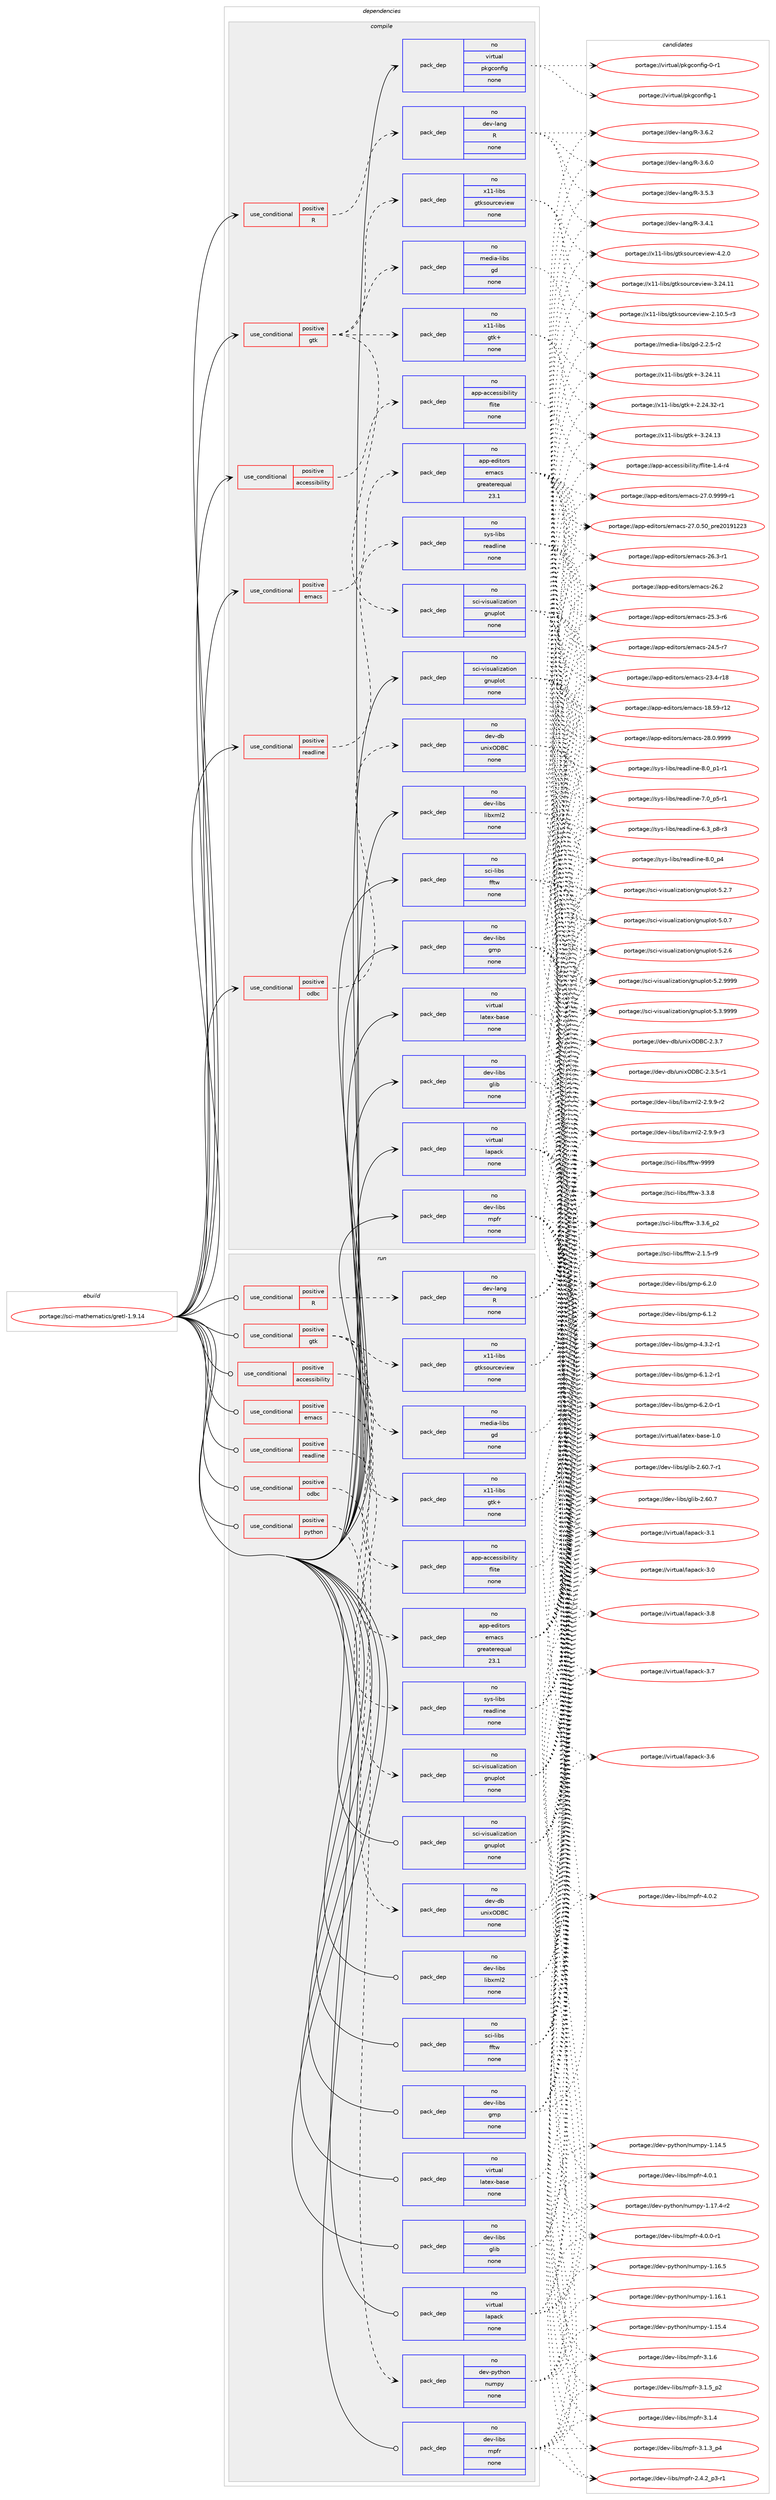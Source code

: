 digraph prolog {

# *************
# Graph options
# *************

newrank=true;
concentrate=true;
compound=true;
graph [rankdir=LR,fontname=Helvetica,fontsize=10,ranksep=1.5];#, ranksep=2.5, nodesep=0.2];
edge  [arrowhead=vee];
node  [fontname=Helvetica,fontsize=10];

# **********
# The ebuild
# **********

subgraph cluster_leftcol {
color=gray;
rank=same;
label=<<i>ebuild</i>>;
id [label="portage://sci-mathematics/gretl-1.9.14", color=red, width=4, href="../sci-mathematics/gretl-1.9.14.svg"];
}

# ****************
# The dependencies
# ****************

subgraph cluster_midcol {
color=gray;
label=<<i>dependencies</i>>;
subgraph cluster_compile {
fillcolor="#eeeeee";
style=filled;
label=<<i>compile</i>>;
subgraph cond17025 {
dependency85980 [label=<<TABLE BORDER="0" CELLBORDER="1" CELLSPACING="0" CELLPADDING="4"><TR><TD ROWSPAN="3" CELLPADDING="10">use_conditional</TD></TR><TR><TD>positive</TD></TR><TR><TD>R</TD></TR></TABLE>>, shape=none, color=red];
subgraph pack67495 {
dependency85981 [label=<<TABLE BORDER="0" CELLBORDER="1" CELLSPACING="0" CELLPADDING="4" WIDTH="220"><TR><TD ROWSPAN="6" CELLPADDING="30">pack_dep</TD></TR><TR><TD WIDTH="110">no</TD></TR><TR><TD>dev-lang</TD></TR><TR><TD>R</TD></TR><TR><TD>none</TD></TR><TR><TD></TD></TR></TABLE>>, shape=none, color=blue];
}
dependency85980:e -> dependency85981:w [weight=20,style="dashed",arrowhead="vee"];
}
id:e -> dependency85980:w [weight=20,style="solid",arrowhead="vee"];
subgraph cond17026 {
dependency85982 [label=<<TABLE BORDER="0" CELLBORDER="1" CELLSPACING="0" CELLPADDING="4"><TR><TD ROWSPAN="3" CELLPADDING="10">use_conditional</TD></TR><TR><TD>positive</TD></TR><TR><TD>accessibility</TD></TR></TABLE>>, shape=none, color=red];
subgraph pack67496 {
dependency85983 [label=<<TABLE BORDER="0" CELLBORDER="1" CELLSPACING="0" CELLPADDING="4" WIDTH="220"><TR><TD ROWSPAN="6" CELLPADDING="30">pack_dep</TD></TR><TR><TD WIDTH="110">no</TD></TR><TR><TD>app-accessibility</TD></TR><TR><TD>flite</TD></TR><TR><TD>none</TD></TR><TR><TD></TD></TR></TABLE>>, shape=none, color=blue];
}
dependency85982:e -> dependency85983:w [weight=20,style="dashed",arrowhead="vee"];
}
id:e -> dependency85982:w [weight=20,style="solid",arrowhead="vee"];
subgraph cond17027 {
dependency85984 [label=<<TABLE BORDER="0" CELLBORDER="1" CELLSPACING="0" CELLPADDING="4"><TR><TD ROWSPAN="3" CELLPADDING="10">use_conditional</TD></TR><TR><TD>positive</TD></TR><TR><TD>emacs</TD></TR></TABLE>>, shape=none, color=red];
subgraph pack67497 {
dependency85985 [label=<<TABLE BORDER="0" CELLBORDER="1" CELLSPACING="0" CELLPADDING="4" WIDTH="220"><TR><TD ROWSPAN="6" CELLPADDING="30">pack_dep</TD></TR><TR><TD WIDTH="110">no</TD></TR><TR><TD>app-editors</TD></TR><TR><TD>emacs</TD></TR><TR><TD>greaterequal</TD></TR><TR><TD>23.1</TD></TR></TABLE>>, shape=none, color=blue];
}
dependency85984:e -> dependency85985:w [weight=20,style="dashed",arrowhead="vee"];
}
id:e -> dependency85984:w [weight=20,style="solid",arrowhead="vee"];
subgraph cond17028 {
dependency85986 [label=<<TABLE BORDER="0" CELLBORDER="1" CELLSPACING="0" CELLPADDING="4"><TR><TD ROWSPAN="3" CELLPADDING="10">use_conditional</TD></TR><TR><TD>positive</TD></TR><TR><TD>gtk</TD></TR></TABLE>>, shape=none, color=red];
subgraph pack67498 {
dependency85987 [label=<<TABLE BORDER="0" CELLBORDER="1" CELLSPACING="0" CELLPADDING="4" WIDTH="220"><TR><TD ROWSPAN="6" CELLPADDING="30">pack_dep</TD></TR><TR><TD WIDTH="110">no</TD></TR><TR><TD>media-libs</TD></TR><TR><TD>gd</TD></TR><TR><TD>none</TD></TR><TR><TD></TD></TR></TABLE>>, shape=none, color=blue];
}
dependency85986:e -> dependency85987:w [weight=20,style="dashed",arrowhead="vee"];
subgraph pack67499 {
dependency85988 [label=<<TABLE BORDER="0" CELLBORDER="1" CELLSPACING="0" CELLPADDING="4" WIDTH="220"><TR><TD ROWSPAN="6" CELLPADDING="30">pack_dep</TD></TR><TR><TD WIDTH="110">no</TD></TR><TR><TD>sci-visualization</TD></TR><TR><TD>gnuplot</TD></TR><TR><TD>none</TD></TR><TR><TD></TD></TR></TABLE>>, shape=none, color=blue];
}
dependency85986:e -> dependency85988:w [weight=20,style="dashed",arrowhead="vee"];
subgraph pack67500 {
dependency85989 [label=<<TABLE BORDER="0" CELLBORDER="1" CELLSPACING="0" CELLPADDING="4" WIDTH="220"><TR><TD ROWSPAN="6" CELLPADDING="30">pack_dep</TD></TR><TR><TD WIDTH="110">no</TD></TR><TR><TD>x11-libs</TD></TR><TR><TD>gtk+</TD></TR><TR><TD>none</TD></TR><TR><TD></TD></TR></TABLE>>, shape=none, color=blue];
}
dependency85986:e -> dependency85989:w [weight=20,style="dashed",arrowhead="vee"];
subgraph pack67501 {
dependency85990 [label=<<TABLE BORDER="0" CELLBORDER="1" CELLSPACING="0" CELLPADDING="4" WIDTH="220"><TR><TD ROWSPAN="6" CELLPADDING="30">pack_dep</TD></TR><TR><TD WIDTH="110">no</TD></TR><TR><TD>x11-libs</TD></TR><TR><TD>gtksourceview</TD></TR><TR><TD>none</TD></TR><TR><TD></TD></TR></TABLE>>, shape=none, color=blue];
}
dependency85986:e -> dependency85990:w [weight=20,style="dashed",arrowhead="vee"];
}
id:e -> dependency85986:w [weight=20,style="solid",arrowhead="vee"];
subgraph cond17029 {
dependency85991 [label=<<TABLE BORDER="0" CELLBORDER="1" CELLSPACING="0" CELLPADDING="4"><TR><TD ROWSPAN="3" CELLPADDING="10">use_conditional</TD></TR><TR><TD>positive</TD></TR><TR><TD>odbc</TD></TR></TABLE>>, shape=none, color=red];
subgraph pack67502 {
dependency85992 [label=<<TABLE BORDER="0" CELLBORDER="1" CELLSPACING="0" CELLPADDING="4" WIDTH="220"><TR><TD ROWSPAN="6" CELLPADDING="30">pack_dep</TD></TR><TR><TD WIDTH="110">no</TD></TR><TR><TD>dev-db</TD></TR><TR><TD>unixODBC</TD></TR><TR><TD>none</TD></TR><TR><TD></TD></TR></TABLE>>, shape=none, color=blue];
}
dependency85991:e -> dependency85992:w [weight=20,style="dashed",arrowhead="vee"];
}
id:e -> dependency85991:w [weight=20,style="solid",arrowhead="vee"];
subgraph cond17030 {
dependency85993 [label=<<TABLE BORDER="0" CELLBORDER="1" CELLSPACING="0" CELLPADDING="4"><TR><TD ROWSPAN="3" CELLPADDING="10">use_conditional</TD></TR><TR><TD>positive</TD></TR><TR><TD>readline</TD></TR></TABLE>>, shape=none, color=red];
subgraph pack67503 {
dependency85994 [label=<<TABLE BORDER="0" CELLBORDER="1" CELLSPACING="0" CELLPADDING="4" WIDTH="220"><TR><TD ROWSPAN="6" CELLPADDING="30">pack_dep</TD></TR><TR><TD WIDTH="110">no</TD></TR><TR><TD>sys-libs</TD></TR><TR><TD>readline</TD></TR><TR><TD>none</TD></TR><TR><TD></TD></TR></TABLE>>, shape=none, color=blue];
}
dependency85993:e -> dependency85994:w [weight=20,style="dashed",arrowhead="vee"];
}
id:e -> dependency85993:w [weight=20,style="solid",arrowhead="vee"];
subgraph pack67504 {
dependency85995 [label=<<TABLE BORDER="0" CELLBORDER="1" CELLSPACING="0" CELLPADDING="4" WIDTH="220"><TR><TD ROWSPAN="6" CELLPADDING="30">pack_dep</TD></TR><TR><TD WIDTH="110">no</TD></TR><TR><TD>dev-libs</TD></TR><TR><TD>glib</TD></TR><TR><TD>none</TD></TR><TR><TD></TD></TR></TABLE>>, shape=none, color=blue];
}
id:e -> dependency85995:w [weight=20,style="solid",arrowhead="vee"];
subgraph pack67505 {
dependency85996 [label=<<TABLE BORDER="0" CELLBORDER="1" CELLSPACING="0" CELLPADDING="4" WIDTH="220"><TR><TD ROWSPAN="6" CELLPADDING="30">pack_dep</TD></TR><TR><TD WIDTH="110">no</TD></TR><TR><TD>dev-libs</TD></TR><TR><TD>gmp</TD></TR><TR><TD>none</TD></TR><TR><TD></TD></TR></TABLE>>, shape=none, color=blue];
}
id:e -> dependency85996:w [weight=20,style="solid",arrowhead="vee"];
subgraph pack67506 {
dependency85997 [label=<<TABLE BORDER="0" CELLBORDER="1" CELLSPACING="0" CELLPADDING="4" WIDTH="220"><TR><TD ROWSPAN="6" CELLPADDING="30">pack_dep</TD></TR><TR><TD WIDTH="110">no</TD></TR><TR><TD>dev-libs</TD></TR><TR><TD>libxml2</TD></TR><TR><TD>none</TD></TR><TR><TD></TD></TR></TABLE>>, shape=none, color=blue];
}
id:e -> dependency85997:w [weight=20,style="solid",arrowhead="vee"];
subgraph pack67507 {
dependency85998 [label=<<TABLE BORDER="0" CELLBORDER="1" CELLSPACING="0" CELLPADDING="4" WIDTH="220"><TR><TD ROWSPAN="6" CELLPADDING="30">pack_dep</TD></TR><TR><TD WIDTH="110">no</TD></TR><TR><TD>dev-libs</TD></TR><TR><TD>mpfr</TD></TR><TR><TD>none</TD></TR><TR><TD></TD></TR></TABLE>>, shape=none, color=blue];
}
id:e -> dependency85998:w [weight=20,style="solid",arrowhead="vee"];
subgraph pack67508 {
dependency85999 [label=<<TABLE BORDER="0" CELLBORDER="1" CELLSPACING="0" CELLPADDING="4" WIDTH="220"><TR><TD ROWSPAN="6" CELLPADDING="30">pack_dep</TD></TR><TR><TD WIDTH="110">no</TD></TR><TR><TD>sci-libs</TD></TR><TR><TD>fftw</TD></TR><TR><TD>none</TD></TR><TR><TD></TD></TR></TABLE>>, shape=none, color=blue];
}
id:e -> dependency85999:w [weight=20,style="solid",arrowhead="vee"];
subgraph pack67509 {
dependency86000 [label=<<TABLE BORDER="0" CELLBORDER="1" CELLSPACING="0" CELLPADDING="4" WIDTH="220"><TR><TD ROWSPAN="6" CELLPADDING="30">pack_dep</TD></TR><TR><TD WIDTH="110">no</TD></TR><TR><TD>sci-visualization</TD></TR><TR><TD>gnuplot</TD></TR><TR><TD>none</TD></TR><TR><TD></TD></TR></TABLE>>, shape=none, color=blue];
}
id:e -> dependency86000:w [weight=20,style="solid",arrowhead="vee"];
subgraph pack67510 {
dependency86001 [label=<<TABLE BORDER="0" CELLBORDER="1" CELLSPACING="0" CELLPADDING="4" WIDTH="220"><TR><TD ROWSPAN="6" CELLPADDING="30">pack_dep</TD></TR><TR><TD WIDTH="110">no</TD></TR><TR><TD>virtual</TD></TR><TR><TD>lapack</TD></TR><TR><TD>none</TD></TR><TR><TD></TD></TR></TABLE>>, shape=none, color=blue];
}
id:e -> dependency86001:w [weight=20,style="solid",arrowhead="vee"];
subgraph pack67511 {
dependency86002 [label=<<TABLE BORDER="0" CELLBORDER="1" CELLSPACING="0" CELLPADDING="4" WIDTH="220"><TR><TD ROWSPAN="6" CELLPADDING="30">pack_dep</TD></TR><TR><TD WIDTH="110">no</TD></TR><TR><TD>virtual</TD></TR><TR><TD>latex-base</TD></TR><TR><TD>none</TD></TR><TR><TD></TD></TR></TABLE>>, shape=none, color=blue];
}
id:e -> dependency86002:w [weight=20,style="solid",arrowhead="vee"];
subgraph pack67512 {
dependency86003 [label=<<TABLE BORDER="0" CELLBORDER="1" CELLSPACING="0" CELLPADDING="4" WIDTH="220"><TR><TD ROWSPAN="6" CELLPADDING="30">pack_dep</TD></TR><TR><TD WIDTH="110">no</TD></TR><TR><TD>virtual</TD></TR><TR><TD>pkgconfig</TD></TR><TR><TD>none</TD></TR><TR><TD></TD></TR></TABLE>>, shape=none, color=blue];
}
id:e -> dependency86003:w [weight=20,style="solid",arrowhead="vee"];
}
subgraph cluster_compileandrun {
fillcolor="#eeeeee";
style=filled;
label=<<i>compile and run</i>>;
}
subgraph cluster_run {
fillcolor="#eeeeee";
style=filled;
label=<<i>run</i>>;
subgraph cond17031 {
dependency86004 [label=<<TABLE BORDER="0" CELLBORDER="1" CELLSPACING="0" CELLPADDING="4"><TR><TD ROWSPAN="3" CELLPADDING="10">use_conditional</TD></TR><TR><TD>positive</TD></TR><TR><TD>R</TD></TR></TABLE>>, shape=none, color=red];
subgraph pack67513 {
dependency86005 [label=<<TABLE BORDER="0" CELLBORDER="1" CELLSPACING="0" CELLPADDING="4" WIDTH="220"><TR><TD ROWSPAN="6" CELLPADDING="30">pack_dep</TD></TR><TR><TD WIDTH="110">no</TD></TR><TR><TD>dev-lang</TD></TR><TR><TD>R</TD></TR><TR><TD>none</TD></TR><TR><TD></TD></TR></TABLE>>, shape=none, color=blue];
}
dependency86004:e -> dependency86005:w [weight=20,style="dashed",arrowhead="vee"];
}
id:e -> dependency86004:w [weight=20,style="solid",arrowhead="odot"];
subgraph cond17032 {
dependency86006 [label=<<TABLE BORDER="0" CELLBORDER="1" CELLSPACING="0" CELLPADDING="4"><TR><TD ROWSPAN="3" CELLPADDING="10">use_conditional</TD></TR><TR><TD>positive</TD></TR><TR><TD>accessibility</TD></TR></TABLE>>, shape=none, color=red];
subgraph pack67514 {
dependency86007 [label=<<TABLE BORDER="0" CELLBORDER="1" CELLSPACING="0" CELLPADDING="4" WIDTH="220"><TR><TD ROWSPAN="6" CELLPADDING="30">pack_dep</TD></TR><TR><TD WIDTH="110">no</TD></TR><TR><TD>app-accessibility</TD></TR><TR><TD>flite</TD></TR><TR><TD>none</TD></TR><TR><TD></TD></TR></TABLE>>, shape=none, color=blue];
}
dependency86006:e -> dependency86007:w [weight=20,style="dashed",arrowhead="vee"];
}
id:e -> dependency86006:w [weight=20,style="solid",arrowhead="odot"];
subgraph cond17033 {
dependency86008 [label=<<TABLE BORDER="0" CELLBORDER="1" CELLSPACING="0" CELLPADDING="4"><TR><TD ROWSPAN="3" CELLPADDING="10">use_conditional</TD></TR><TR><TD>positive</TD></TR><TR><TD>emacs</TD></TR></TABLE>>, shape=none, color=red];
subgraph pack67515 {
dependency86009 [label=<<TABLE BORDER="0" CELLBORDER="1" CELLSPACING="0" CELLPADDING="4" WIDTH="220"><TR><TD ROWSPAN="6" CELLPADDING="30">pack_dep</TD></TR><TR><TD WIDTH="110">no</TD></TR><TR><TD>app-editors</TD></TR><TR><TD>emacs</TD></TR><TR><TD>greaterequal</TD></TR><TR><TD>23.1</TD></TR></TABLE>>, shape=none, color=blue];
}
dependency86008:e -> dependency86009:w [weight=20,style="dashed",arrowhead="vee"];
}
id:e -> dependency86008:w [weight=20,style="solid",arrowhead="odot"];
subgraph cond17034 {
dependency86010 [label=<<TABLE BORDER="0" CELLBORDER="1" CELLSPACING="0" CELLPADDING="4"><TR><TD ROWSPAN="3" CELLPADDING="10">use_conditional</TD></TR><TR><TD>positive</TD></TR><TR><TD>gtk</TD></TR></TABLE>>, shape=none, color=red];
subgraph pack67516 {
dependency86011 [label=<<TABLE BORDER="0" CELLBORDER="1" CELLSPACING="0" CELLPADDING="4" WIDTH="220"><TR><TD ROWSPAN="6" CELLPADDING="30">pack_dep</TD></TR><TR><TD WIDTH="110">no</TD></TR><TR><TD>media-libs</TD></TR><TR><TD>gd</TD></TR><TR><TD>none</TD></TR><TR><TD></TD></TR></TABLE>>, shape=none, color=blue];
}
dependency86010:e -> dependency86011:w [weight=20,style="dashed",arrowhead="vee"];
subgraph pack67517 {
dependency86012 [label=<<TABLE BORDER="0" CELLBORDER="1" CELLSPACING="0" CELLPADDING="4" WIDTH="220"><TR><TD ROWSPAN="6" CELLPADDING="30">pack_dep</TD></TR><TR><TD WIDTH="110">no</TD></TR><TR><TD>sci-visualization</TD></TR><TR><TD>gnuplot</TD></TR><TR><TD>none</TD></TR><TR><TD></TD></TR></TABLE>>, shape=none, color=blue];
}
dependency86010:e -> dependency86012:w [weight=20,style="dashed",arrowhead="vee"];
subgraph pack67518 {
dependency86013 [label=<<TABLE BORDER="0" CELLBORDER="1" CELLSPACING="0" CELLPADDING="4" WIDTH="220"><TR><TD ROWSPAN="6" CELLPADDING="30">pack_dep</TD></TR><TR><TD WIDTH="110">no</TD></TR><TR><TD>x11-libs</TD></TR><TR><TD>gtk+</TD></TR><TR><TD>none</TD></TR><TR><TD></TD></TR></TABLE>>, shape=none, color=blue];
}
dependency86010:e -> dependency86013:w [weight=20,style="dashed",arrowhead="vee"];
subgraph pack67519 {
dependency86014 [label=<<TABLE BORDER="0" CELLBORDER="1" CELLSPACING="0" CELLPADDING="4" WIDTH="220"><TR><TD ROWSPAN="6" CELLPADDING="30">pack_dep</TD></TR><TR><TD WIDTH="110">no</TD></TR><TR><TD>x11-libs</TD></TR><TR><TD>gtksourceview</TD></TR><TR><TD>none</TD></TR><TR><TD></TD></TR></TABLE>>, shape=none, color=blue];
}
dependency86010:e -> dependency86014:w [weight=20,style="dashed",arrowhead="vee"];
}
id:e -> dependency86010:w [weight=20,style="solid",arrowhead="odot"];
subgraph cond17035 {
dependency86015 [label=<<TABLE BORDER="0" CELLBORDER="1" CELLSPACING="0" CELLPADDING="4"><TR><TD ROWSPAN="3" CELLPADDING="10">use_conditional</TD></TR><TR><TD>positive</TD></TR><TR><TD>odbc</TD></TR></TABLE>>, shape=none, color=red];
subgraph pack67520 {
dependency86016 [label=<<TABLE BORDER="0" CELLBORDER="1" CELLSPACING="0" CELLPADDING="4" WIDTH="220"><TR><TD ROWSPAN="6" CELLPADDING="30">pack_dep</TD></TR><TR><TD WIDTH="110">no</TD></TR><TR><TD>dev-db</TD></TR><TR><TD>unixODBC</TD></TR><TR><TD>none</TD></TR><TR><TD></TD></TR></TABLE>>, shape=none, color=blue];
}
dependency86015:e -> dependency86016:w [weight=20,style="dashed",arrowhead="vee"];
}
id:e -> dependency86015:w [weight=20,style="solid",arrowhead="odot"];
subgraph cond17036 {
dependency86017 [label=<<TABLE BORDER="0" CELLBORDER="1" CELLSPACING="0" CELLPADDING="4"><TR><TD ROWSPAN="3" CELLPADDING="10">use_conditional</TD></TR><TR><TD>positive</TD></TR><TR><TD>python</TD></TR></TABLE>>, shape=none, color=red];
subgraph pack67521 {
dependency86018 [label=<<TABLE BORDER="0" CELLBORDER="1" CELLSPACING="0" CELLPADDING="4" WIDTH="220"><TR><TD ROWSPAN="6" CELLPADDING="30">pack_dep</TD></TR><TR><TD WIDTH="110">no</TD></TR><TR><TD>dev-python</TD></TR><TR><TD>numpy</TD></TR><TR><TD>none</TD></TR><TR><TD></TD></TR></TABLE>>, shape=none, color=blue];
}
dependency86017:e -> dependency86018:w [weight=20,style="dashed",arrowhead="vee"];
}
id:e -> dependency86017:w [weight=20,style="solid",arrowhead="odot"];
subgraph cond17037 {
dependency86019 [label=<<TABLE BORDER="0" CELLBORDER="1" CELLSPACING="0" CELLPADDING="4"><TR><TD ROWSPAN="3" CELLPADDING="10">use_conditional</TD></TR><TR><TD>positive</TD></TR><TR><TD>readline</TD></TR></TABLE>>, shape=none, color=red];
subgraph pack67522 {
dependency86020 [label=<<TABLE BORDER="0" CELLBORDER="1" CELLSPACING="0" CELLPADDING="4" WIDTH="220"><TR><TD ROWSPAN="6" CELLPADDING="30">pack_dep</TD></TR><TR><TD WIDTH="110">no</TD></TR><TR><TD>sys-libs</TD></TR><TR><TD>readline</TD></TR><TR><TD>none</TD></TR><TR><TD></TD></TR></TABLE>>, shape=none, color=blue];
}
dependency86019:e -> dependency86020:w [weight=20,style="dashed",arrowhead="vee"];
}
id:e -> dependency86019:w [weight=20,style="solid",arrowhead="odot"];
subgraph pack67523 {
dependency86021 [label=<<TABLE BORDER="0" CELLBORDER="1" CELLSPACING="0" CELLPADDING="4" WIDTH="220"><TR><TD ROWSPAN="6" CELLPADDING="30">pack_dep</TD></TR><TR><TD WIDTH="110">no</TD></TR><TR><TD>dev-libs</TD></TR><TR><TD>glib</TD></TR><TR><TD>none</TD></TR><TR><TD></TD></TR></TABLE>>, shape=none, color=blue];
}
id:e -> dependency86021:w [weight=20,style="solid",arrowhead="odot"];
subgraph pack67524 {
dependency86022 [label=<<TABLE BORDER="0" CELLBORDER="1" CELLSPACING="0" CELLPADDING="4" WIDTH="220"><TR><TD ROWSPAN="6" CELLPADDING="30">pack_dep</TD></TR><TR><TD WIDTH="110">no</TD></TR><TR><TD>dev-libs</TD></TR><TR><TD>gmp</TD></TR><TR><TD>none</TD></TR><TR><TD></TD></TR></TABLE>>, shape=none, color=blue];
}
id:e -> dependency86022:w [weight=20,style="solid",arrowhead="odot"];
subgraph pack67525 {
dependency86023 [label=<<TABLE BORDER="0" CELLBORDER="1" CELLSPACING="0" CELLPADDING="4" WIDTH="220"><TR><TD ROWSPAN="6" CELLPADDING="30">pack_dep</TD></TR><TR><TD WIDTH="110">no</TD></TR><TR><TD>dev-libs</TD></TR><TR><TD>libxml2</TD></TR><TR><TD>none</TD></TR><TR><TD></TD></TR></TABLE>>, shape=none, color=blue];
}
id:e -> dependency86023:w [weight=20,style="solid",arrowhead="odot"];
subgraph pack67526 {
dependency86024 [label=<<TABLE BORDER="0" CELLBORDER="1" CELLSPACING="0" CELLPADDING="4" WIDTH="220"><TR><TD ROWSPAN="6" CELLPADDING="30">pack_dep</TD></TR><TR><TD WIDTH="110">no</TD></TR><TR><TD>dev-libs</TD></TR><TR><TD>mpfr</TD></TR><TR><TD>none</TD></TR><TR><TD></TD></TR></TABLE>>, shape=none, color=blue];
}
id:e -> dependency86024:w [weight=20,style="solid",arrowhead="odot"];
subgraph pack67527 {
dependency86025 [label=<<TABLE BORDER="0" CELLBORDER="1" CELLSPACING="0" CELLPADDING="4" WIDTH="220"><TR><TD ROWSPAN="6" CELLPADDING="30">pack_dep</TD></TR><TR><TD WIDTH="110">no</TD></TR><TR><TD>sci-libs</TD></TR><TR><TD>fftw</TD></TR><TR><TD>none</TD></TR><TR><TD></TD></TR></TABLE>>, shape=none, color=blue];
}
id:e -> dependency86025:w [weight=20,style="solid",arrowhead="odot"];
subgraph pack67528 {
dependency86026 [label=<<TABLE BORDER="0" CELLBORDER="1" CELLSPACING="0" CELLPADDING="4" WIDTH="220"><TR><TD ROWSPAN="6" CELLPADDING="30">pack_dep</TD></TR><TR><TD WIDTH="110">no</TD></TR><TR><TD>sci-visualization</TD></TR><TR><TD>gnuplot</TD></TR><TR><TD>none</TD></TR><TR><TD></TD></TR></TABLE>>, shape=none, color=blue];
}
id:e -> dependency86026:w [weight=20,style="solid",arrowhead="odot"];
subgraph pack67529 {
dependency86027 [label=<<TABLE BORDER="0" CELLBORDER="1" CELLSPACING="0" CELLPADDING="4" WIDTH="220"><TR><TD ROWSPAN="6" CELLPADDING="30">pack_dep</TD></TR><TR><TD WIDTH="110">no</TD></TR><TR><TD>virtual</TD></TR><TR><TD>lapack</TD></TR><TR><TD>none</TD></TR><TR><TD></TD></TR></TABLE>>, shape=none, color=blue];
}
id:e -> dependency86027:w [weight=20,style="solid",arrowhead="odot"];
subgraph pack67530 {
dependency86028 [label=<<TABLE BORDER="0" CELLBORDER="1" CELLSPACING="0" CELLPADDING="4" WIDTH="220"><TR><TD ROWSPAN="6" CELLPADDING="30">pack_dep</TD></TR><TR><TD WIDTH="110">no</TD></TR><TR><TD>virtual</TD></TR><TR><TD>latex-base</TD></TR><TR><TD>none</TD></TR><TR><TD></TD></TR></TABLE>>, shape=none, color=blue];
}
id:e -> dependency86028:w [weight=20,style="solid",arrowhead="odot"];
}
}

# **************
# The candidates
# **************

subgraph cluster_choices {
rank=same;
color=gray;
label=<<i>candidates</i>>;

subgraph choice67495 {
color=black;
nodesep=1;
choice10010111845108971101034782455146544650 [label="portage://dev-lang/R-3.6.2", color=red, width=4,href="../dev-lang/R-3.6.2.svg"];
choice10010111845108971101034782455146544648 [label="portage://dev-lang/R-3.6.0", color=red, width=4,href="../dev-lang/R-3.6.0.svg"];
choice10010111845108971101034782455146534651 [label="portage://dev-lang/R-3.5.3", color=red, width=4,href="../dev-lang/R-3.5.3.svg"];
choice10010111845108971101034782455146524649 [label="portage://dev-lang/R-3.4.1", color=red, width=4,href="../dev-lang/R-3.4.1.svg"];
dependency85981:e -> choice10010111845108971101034782455146544650:w [style=dotted,weight="100"];
dependency85981:e -> choice10010111845108971101034782455146544648:w [style=dotted,weight="100"];
dependency85981:e -> choice10010111845108971101034782455146534651:w [style=dotted,weight="100"];
dependency85981:e -> choice10010111845108971101034782455146524649:w [style=dotted,weight="100"];
}
subgraph choice67496 {
color=black;
nodesep=1;
choice97112112459799991011151151059810510810511612147102108105116101454946524511452 [label="portage://app-accessibility/flite-1.4-r4", color=red, width=4,href="../app-accessibility/flite-1.4-r4.svg"];
dependency85983:e -> choice97112112459799991011151151059810510810511612147102108105116101454946524511452:w [style=dotted,weight="100"];
}
subgraph choice67497 {
color=black;
nodesep=1;
choice971121124510110010511611111411547101109979911545505646484657575757 [label="portage://app-editors/emacs-28.0.9999", color=red, width=4,href="../app-editors/emacs-28.0.9999.svg"];
choice9711211245101100105116111114115471011099799115455055464846575757574511449 [label="portage://app-editors/emacs-27.0.9999-r1", color=red, width=4,href="../app-editors/emacs-27.0.9999-r1.svg"];
choice97112112451011001051161111141154710110997991154550554648465348951121141015048495749505051 [label="portage://app-editors/emacs-27.0.50_pre20191223", color=red, width=4,href="../app-editors/emacs-27.0.50_pre20191223.svg"];
choice971121124510110010511611111411547101109979911545505446514511449 [label="portage://app-editors/emacs-26.3-r1", color=red, width=4,href="../app-editors/emacs-26.3-r1.svg"];
choice97112112451011001051161111141154710110997991154550544650 [label="portage://app-editors/emacs-26.2", color=red, width=4,href="../app-editors/emacs-26.2.svg"];
choice971121124510110010511611111411547101109979911545505346514511454 [label="portage://app-editors/emacs-25.3-r6", color=red, width=4,href="../app-editors/emacs-25.3-r6.svg"];
choice971121124510110010511611111411547101109979911545505246534511455 [label="portage://app-editors/emacs-24.5-r7", color=red, width=4,href="../app-editors/emacs-24.5-r7.svg"];
choice97112112451011001051161111141154710110997991154550514652451144956 [label="portage://app-editors/emacs-23.4-r18", color=red, width=4,href="../app-editors/emacs-23.4-r18.svg"];
choice9711211245101100105116111114115471011099799115454956465357451144950 [label="portage://app-editors/emacs-18.59-r12", color=red, width=4,href="../app-editors/emacs-18.59-r12.svg"];
dependency85985:e -> choice971121124510110010511611111411547101109979911545505646484657575757:w [style=dotted,weight="100"];
dependency85985:e -> choice9711211245101100105116111114115471011099799115455055464846575757574511449:w [style=dotted,weight="100"];
dependency85985:e -> choice97112112451011001051161111141154710110997991154550554648465348951121141015048495749505051:w [style=dotted,weight="100"];
dependency85985:e -> choice971121124510110010511611111411547101109979911545505446514511449:w [style=dotted,weight="100"];
dependency85985:e -> choice97112112451011001051161111141154710110997991154550544650:w [style=dotted,weight="100"];
dependency85985:e -> choice971121124510110010511611111411547101109979911545505346514511454:w [style=dotted,weight="100"];
dependency85985:e -> choice971121124510110010511611111411547101109979911545505246534511455:w [style=dotted,weight="100"];
dependency85985:e -> choice97112112451011001051161111141154710110997991154550514652451144956:w [style=dotted,weight="100"];
dependency85985:e -> choice9711211245101100105116111114115471011099799115454956465357451144950:w [style=dotted,weight="100"];
}
subgraph choice67498 {
color=black;
nodesep=1;
choice109101100105974510810598115471031004550465046534511450 [label="portage://media-libs/gd-2.2.5-r2", color=red, width=4,href="../media-libs/gd-2.2.5-r2.svg"];
dependency85987:e -> choice109101100105974510810598115471031004550465046534511450:w [style=dotted,weight="100"];
}
subgraph choice67499 {
color=black;
nodesep=1;
choice1159910545118105115117971081051229711610511111047103110117112108111116455346514657575757 [label="portage://sci-visualization/gnuplot-5.3.9999", color=red, width=4,href="../sci-visualization/gnuplot-5.3.9999.svg"];
choice1159910545118105115117971081051229711610511111047103110117112108111116455346504657575757 [label="portage://sci-visualization/gnuplot-5.2.9999", color=red, width=4,href="../sci-visualization/gnuplot-5.2.9999.svg"];
choice1159910545118105115117971081051229711610511111047103110117112108111116455346504655 [label="portage://sci-visualization/gnuplot-5.2.7", color=red, width=4,href="../sci-visualization/gnuplot-5.2.7.svg"];
choice1159910545118105115117971081051229711610511111047103110117112108111116455346504654 [label="portage://sci-visualization/gnuplot-5.2.6", color=red, width=4,href="../sci-visualization/gnuplot-5.2.6.svg"];
choice1159910545118105115117971081051229711610511111047103110117112108111116455346484655 [label="portage://sci-visualization/gnuplot-5.0.7", color=red, width=4,href="../sci-visualization/gnuplot-5.0.7.svg"];
dependency85988:e -> choice1159910545118105115117971081051229711610511111047103110117112108111116455346514657575757:w [style=dotted,weight="100"];
dependency85988:e -> choice1159910545118105115117971081051229711610511111047103110117112108111116455346504657575757:w [style=dotted,weight="100"];
dependency85988:e -> choice1159910545118105115117971081051229711610511111047103110117112108111116455346504655:w [style=dotted,weight="100"];
dependency85988:e -> choice1159910545118105115117971081051229711610511111047103110117112108111116455346504654:w [style=dotted,weight="100"];
dependency85988:e -> choice1159910545118105115117971081051229711610511111047103110117112108111116455346484655:w [style=dotted,weight="100"];
}
subgraph choice67500 {
color=black;
nodesep=1;
choice1204949451081059811547103116107434551465052464951 [label="portage://x11-libs/gtk+-3.24.13", color=red, width=4,href="../x11-libs/gtk+-3.24.13.svg"];
choice1204949451081059811547103116107434551465052464949 [label="portage://x11-libs/gtk+-3.24.11", color=red, width=4,href="../x11-libs/gtk+-3.24.11.svg"];
choice12049494510810598115471031161074345504650524651504511449 [label="portage://x11-libs/gtk+-2.24.32-r1", color=red, width=4,href="../x11-libs/gtk+-2.24.32-r1.svg"];
dependency85989:e -> choice1204949451081059811547103116107434551465052464951:w [style=dotted,weight="100"];
dependency85989:e -> choice1204949451081059811547103116107434551465052464949:w [style=dotted,weight="100"];
dependency85989:e -> choice12049494510810598115471031161074345504650524651504511449:w [style=dotted,weight="100"];
}
subgraph choice67501 {
color=black;
nodesep=1;
choice120494945108105981154710311610711511111711499101118105101119455246504648 [label="portage://x11-libs/gtksourceview-4.2.0", color=red, width=4,href="../x11-libs/gtksourceview-4.2.0.svg"];
choice1204949451081059811547103116107115111117114991011181051011194551465052464949 [label="portage://x11-libs/gtksourceview-3.24.11", color=red, width=4,href="../x11-libs/gtksourceview-3.24.11.svg"];
choice120494945108105981154710311610711511111711499101118105101119455046494846534511451 [label="portage://x11-libs/gtksourceview-2.10.5-r3", color=red, width=4,href="../x11-libs/gtksourceview-2.10.5-r3.svg"];
dependency85990:e -> choice120494945108105981154710311610711511111711499101118105101119455246504648:w [style=dotted,weight="100"];
dependency85990:e -> choice1204949451081059811547103116107115111117114991011181051011194551465052464949:w [style=dotted,weight="100"];
dependency85990:e -> choice120494945108105981154710311610711511111711499101118105101119455046494846534511451:w [style=dotted,weight="100"];
}
subgraph choice67502 {
color=black;
nodesep=1;
choice10010111845100984711711010512079686667455046514655 [label="portage://dev-db/unixODBC-2.3.7", color=red, width=4,href="../dev-db/unixODBC-2.3.7.svg"];
choice100101118451009847117110105120796866674550465146534511449 [label="portage://dev-db/unixODBC-2.3.5-r1", color=red, width=4,href="../dev-db/unixODBC-2.3.5-r1.svg"];
dependency85992:e -> choice10010111845100984711711010512079686667455046514655:w [style=dotted,weight="100"];
dependency85992:e -> choice100101118451009847117110105120796866674550465146534511449:w [style=dotted,weight="100"];
}
subgraph choice67503 {
color=black;
nodesep=1;
choice11512111545108105981154711410197100108105110101455646489511252 [label="portage://sys-libs/readline-8.0_p4", color=red, width=4,href="../sys-libs/readline-8.0_p4.svg"];
choice115121115451081059811547114101971001081051101014556464895112494511449 [label="portage://sys-libs/readline-8.0_p1-r1", color=red, width=4,href="../sys-libs/readline-8.0_p1-r1.svg"];
choice115121115451081059811547114101971001081051101014555464895112534511449 [label="portage://sys-libs/readline-7.0_p5-r1", color=red, width=4,href="../sys-libs/readline-7.0_p5-r1.svg"];
choice115121115451081059811547114101971001081051101014554465195112564511451 [label="portage://sys-libs/readline-6.3_p8-r3", color=red, width=4,href="../sys-libs/readline-6.3_p8-r3.svg"];
dependency85994:e -> choice11512111545108105981154711410197100108105110101455646489511252:w [style=dotted,weight="100"];
dependency85994:e -> choice115121115451081059811547114101971001081051101014556464895112494511449:w [style=dotted,weight="100"];
dependency85994:e -> choice115121115451081059811547114101971001081051101014555464895112534511449:w [style=dotted,weight="100"];
dependency85994:e -> choice115121115451081059811547114101971001081051101014554465195112564511451:w [style=dotted,weight="100"];
}
subgraph choice67504 {
color=black;
nodesep=1;
choice10010111845108105981154710310810598455046544846554511449 [label="portage://dev-libs/glib-2.60.7-r1", color=red, width=4,href="../dev-libs/glib-2.60.7-r1.svg"];
choice1001011184510810598115471031081059845504654484655 [label="portage://dev-libs/glib-2.60.7", color=red, width=4,href="../dev-libs/glib-2.60.7.svg"];
dependency85995:e -> choice10010111845108105981154710310810598455046544846554511449:w [style=dotted,weight="100"];
dependency85995:e -> choice1001011184510810598115471031081059845504654484655:w [style=dotted,weight="100"];
}
subgraph choice67505 {
color=black;
nodesep=1;
choice1001011184510810598115471031091124554465046484511449 [label="portage://dev-libs/gmp-6.2.0-r1", color=red, width=4,href="../dev-libs/gmp-6.2.0-r1.svg"];
choice100101118451081059811547103109112455446504648 [label="portage://dev-libs/gmp-6.2.0", color=red, width=4,href="../dev-libs/gmp-6.2.0.svg"];
choice1001011184510810598115471031091124554464946504511449 [label="portage://dev-libs/gmp-6.1.2-r1", color=red, width=4,href="../dev-libs/gmp-6.1.2-r1.svg"];
choice100101118451081059811547103109112455446494650 [label="portage://dev-libs/gmp-6.1.2", color=red, width=4,href="../dev-libs/gmp-6.1.2.svg"];
choice1001011184510810598115471031091124552465146504511449 [label="portage://dev-libs/gmp-4.3.2-r1", color=red, width=4,href="../dev-libs/gmp-4.3.2-r1.svg"];
dependency85996:e -> choice1001011184510810598115471031091124554465046484511449:w [style=dotted,weight="100"];
dependency85996:e -> choice100101118451081059811547103109112455446504648:w [style=dotted,weight="100"];
dependency85996:e -> choice1001011184510810598115471031091124554464946504511449:w [style=dotted,weight="100"];
dependency85996:e -> choice100101118451081059811547103109112455446494650:w [style=dotted,weight="100"];
dependency85996:e -> choice1001011184510810598115471031091124552465146504511449:w [style=dotted,weight="100"];
}
subgraph choice67506 {
color=black;
nodesep=1;
choice10010111845108105981154710810598120109108504550465746574511451 [label="portage://dev-libs/libxml2-2.9.9-r3", color=red, width=4,href="../dev-libs/libxml2-2.9.9-r3.svg"];
choice10010111845108105981154710810598120109108504550465746574511450 [label="portage://dev-libs/libxml2-2.9.9-r2", color=red, width=4,href="../dev-libs/libxml2-2.9.9-r2.svg"];
dependency85997:e -> choice10010111845108105981154710810598120109108504550465746574511451:w [style=dotted,weight="100"];
dependency85997:e -> choice10010111845108105981154710810598120109108504550465746574511450:w [style=dotted,weight="100"];
}
subgraph choice67507 {
color=black;
nodesep=1;
choice100101118451081059811547109112102114455246484650 [label="portage://dev-libs/mpfr-4.0.2", color=red, width=4,href="../dev-libs/mpfr-4.0.2.svg"];
choice100101118451081059811547109112102114455246484649 [label="portage://dev-libs/mpfr-4.0.1", color=red, width=4,href="../dev-libs/mpfr-4.0.1.svg"];
choice1001011184510810598115471091121021144552464846484511449 [label="portage://dev-libs/mpfr-4.0.0-r1", color=red, width=4,href="../dev-libs/mpfr-4.0.0-r1.svg"];
choice100101118451081059811547109112102114455146494654 [label="portage://dev-libs/mpfr-3.1.6", color=red, width=4,href="../dev-libs/mpfr-3.1.6.svg"];
choice1001011184510810598115471091121021144551464946539511250 [label="portage://dev-libs/mpfr-3.1.5_p2", color=red, width=4,href="../dev-libs/mpfr-3.1.5_p2.svg"];
choice100101118451081059811547109112102114455146494652 [label="portage://dev-libs/mpfr-3.1.4", color=red, width=4,href="../dev-libs/mpfr-3.1.4.svg"];
choice1001011184510810598115471091121021144551464946519511252 [label="portage://dev-libs/mpfr-3.1.3_p4", color=red, width=4,href="../dev-libs/mpfr-3.1.3_p4.svg"];
choice10010111845108105981154710911210211445504652465095112514511449 [label="portage://dev-libs/mpfr-2.4.2_p3-r1", color=red, width=4,href="../dev-libs/mpfr-2.4.2_p3-r1.svg"];
dependency85998:e -> choice100101118451081059811547109112102114455246484650:w [style=dotted,weight="100"];
dependency85998:e -> choice100101118451081059811547109112102114455246484649:w [style=dotted,weight="100"];
dependency85998:e -> choice1001011184510810598115471091121021144552464846484511449:w [style=dotted,weight="100"];
dependency85998:e -> choice100101118451081059811547109112102114455146494654:w [style=dotted,weight="100"];
dependency85998:e -> choice1001011184510810598115471091121021144551464946539511250:w [style=dotted,weight="100"];
dependency85998:e -> choice100101118451081059811547109112102114455146494652:w [style=dotted,weight="100"];
dependency85998:e -> choice1001011184510810598115471091121021144551464946519511252:w [style=dotted,weight="100"];
dependency85998:e -> choice10010111845108105981154710911210211445504652465095112514511449:w [style=dotted,weight="100"];
}
subgraph choice67508 {
color=black;
nodesep=1;
choice115991054510810598115471021021161194557575757 [label="portage://sci-libs/fftw-9999", color=red, width=4,href="../sci-libs/fftw-9999.svg"];
choice11599105451081059811547102102116119455146514656 [label="portage://sci-libs/fftw-3.3.8", color=red, width=4,href="../sci-libs/fftw-3.3.8.svg"];
choice115991054510810598115471021021161194551465146549511250 [label="portage://sci-libs/fftw-3.3.6_p2", color=red, width=4,href="../sci-libs/fftw-3.3.6_p2.svg"];
choice115991054510810598115471021021161194550464946534511457 [label="portage://sci-libs/fftw-2.1.5-r9", color=red, width=4,href="../sci-libs/fftw-2.1.5-r9.svg"];
dependency85999:e -> choice115991054510810598115471021021161194557575757:w [style=dotted,weight="100"];
dependency85999:e -> choice11599105451081059811547102102116119455146514656:w [style=dotted,weight="100"];
dependency85999:e -> choice115991054510810598115471021021161194551465146549511250:w [style=dotted,weight="100"];
dependency85999:e -> choice115991054510810598115471021021161194550464946534511457:w [style=dotted,weight="100"];
}
subgraph choice67509 {
color=black;
nodesep=1;
choice1159910545118105115117971081051229711610511111047103110117112108111116455346514657575757 [label="portage://sci-visualization/gnuplot-5.3.9999", color=red, width=4,href="../sci-visualization/gnuplot-5.3.9999.svg"];
choice1159910545118105115117971081051229711610511111047103110117112108111116455346504657575757 [label="portage://sci-visualization/gnuplot-5.2.9999", color=red, width=4,href="../sci-visualization/gnuplot-5.2.9999.svg"];
choice1159910545118105115117971081051229711610511111047103110117112108111116455346504655 [label="portage://sci-visualization/gnuplot-5.2.7", color=red, width=4,href="../sci-visualization/gnuplot-5.2.7.svg"];
choice1159910545118105115117971081051229711610511111047103110117112108111116455346504654 [label="portage://sci-visualization/gnuplot-5.2.6", color=red, width=4,href="../sci-visualization/gnuplot-5.2.6.svg"];
choice1159910545118105115117971081051229711610511111047103110117112108111116455346484655 [label="portage://sci-visualization/gnuplot-5.0.7", color=red, width=4,href="../sci-visualization/gnuplot-5.0.7.svg"];
dependency86000:e -> choice1159910545118105115117971081051229711610511111047103110117112108111116455346514657575757:w [style=dotted,weight="100"];
dependency86000:e -> choice1159910545118105115117971081051229711610511111047103110117112108111116455346504657575757:w [style=dotted,weight="100"];
dependency86000:e -> choice1159910545118105115117971081051229711610511111047103110117112108111116455346504655:w [style=dotted,weight="100"];
dependency86000:e -> choice1159910545118105115117971081051229711610511111047103110117112108111116455346504654:w [style=dotted,weight="100"];
dependency86000:e -> choice1159910545118105115117971081051229711610511111047103110117112108111116455346484655:w [style=dotted,weight="100"];
}
subgraph choice67510 {
color=black;
nodesep=1;
choice118105114116117971084710897112979910745514656 [label="portage://virtual/lapack-3.8", color=red, width=4,href="../virtual/lapack-3.8.svg"];
choice118105114116117971084710897112979910745514655 [label="portage://virtual/lapack-3.7", color=red, width=4,href="../virtual/lapack-3.7.svg"];
choice118105114116117971084710897112979910745514654 [label="portage://virtual/lapack-3.6", color=red, width=4,href="../virtual/lapack-3.6.svg"];
choice118105114116117971084710897112979910745514649 [label="portage://virtual/lapack-3.1", color=red, width=4,href="../virtual/lapack-3.1.svg"];
choice118105114116117971084710897112979910745514648 [label="portage://virtual/lapack-3.0", color=red, width=4,href="../virtual/lapack-3.0.svg"];
dependency86001:e -> choice118105114116117971084710897112979910745514656:w [style=dotted,weight="100"];
dependency86001:e -> choice118105114116117971084710897112979910745514655:w [style=dotted,weight="100"];
dependency86001:e -> choice118105114116117971084710897112979910745514654:w [style=dotted,weight="100"];
dependency86001:e -> choice118105114116117971084710897112979910745514649:w [style=dotted,weight="100"];
dependency86001:e -> choice118105114116117971084710897112979910745514648:w [style=dotted,weight="100"];
}
subgraph choice67511 {
color=black;
nodesep=1;
choice11810511411611797108471089711610112045989711510145494648 [label="portage://virtual/latex-base-1.0", color=red, width=4,href="../virtual/latex-base-1.0.svg"];
dependency86002:e -> choice11810511411611797108471089711610112045989711510145494648:w [style=dotted,weight="100"];
}
subgraph choice67512 {
color=black;
nodesep=1;
choice1181051141161179710847112107103991111101021051034549 [label="portage://virtual/pkgconfig-1", color=red, width=4,href="../virtual/pkgconfig-1.svg"];
choice11810511411611797108471121071039911111010210510345484511449 [label="portage://virtual/pkgconfig-0-r1", color=red, width=4,href="../virtual/pkgconfig-0-r1.svg"];
dependency86003:e -> choice1181051141161179710847112107103991111101021051034549:w [style=dotted,weight="100"];
dependency86003:e -> choice11810511411611797108471121071039911111010210510345484511449:w [style=dotted,weight="100"];
}
subgraph choice67513 {
color=black;
nodesep=1;
choice10010111845108971101034782455146544650 [label="portage://dev-lang/R-3.6.2", color=red, width=4,href="../dev-lang/R-3.6.2.svg"];
choice10010111845108971101034782455146544648 [label="portage://dev-lang/R-3.6.0", color=red, width=4,href="../dev-lang/R-3.6.0.svg"];
choice10010111845108971101034782455146534651 [label="portage://dev-lang/R-3.5.3", color=red, width=4,href="../dev-lang/R-3.5.3.svg"];
choice10010111845108971101034782455146524649 [label="portage://dev-lang/R-3.4.1", color=red, width=4,href="../dev-lang/R-3.4.1.svg"];
dependency86005:e -> choice10010111845108971101034782455146544650:w [style=dotted,weight="100"];
dependency86005:e -> choice10010111845108971101034782455146544648:w [style=dotted,weight="100"];
dependency86005:e -> choice10010111845108971101034782455146534651:w [style=dotted,weight="100"];
dependency86005:e -> choice10010111845108971101034782455146524649:w [style=dotted,weight="100"];
}
subgraph choice67514 {
color=black;
nodesep=1;
choice97112112459799991011151151059810510810511612147102108105116101454946524511452 [label="portage://app-accessibility/flite-1.4-r4", color=red, width=4,href="../app-accessibility/flite-1.4-r4.svg"];
dependency86007:e -> choice97112112459799991011151151059810510810511612147102108105116101454946524511452:w [style=dotted,weight="100"];
}
subgraph choice67515 {
color=black;
nodesep=1;
choice971121124510110010511611111411547101109979911545505646484657575757 [label="portage://app-editors/emacs-28.0.9999", color=red, width=4,href="../app-editors/emacs-28.0.9999.svg"];
choice9711211245101100105116111114115471011099799115455055464846575757574511449 [label="portage://app-editors/emacs-27.0.9999-r1", color=red, width=4,href="../app-editors/emacs-27.0.9999-r1.svg"];
choice97112112451011001051161111141154710110997991154550554648465348951121141015048495749505051 [label="portage://app-editors/emacs-27.0.50_pre20191223", color=red, width=4,href="../app-editors/emacs-27.0.50_pre20191223.svg"];
choice971121124510110010511611111411547101109979911545505446514511449 [label="portage://app-editors/emacs-26.3-r1", color=red, width=4,href="../app-editors/emacs-26.3-r1.svg"];
choice97112112451011001051161111141154710110997991154550544650 [label="portage://app-editors/emacs-26.2", color=red, width=4,href="../app-editors/emacs-26.2.svg"];
choice971121124510110010511611111411547101109979911545505346514511454 [label="portage://app-editors/emacs-25.3-r6", color=red, width=4,href="../app-editors/emacs-25.3-r6.svg"];
choice971121124510110010511611111411547101109979911545505246534511455 [label="portage://app-editors/emacs-24.5-r7", color=red, width=4,href="../app-editors/emacs-24.5-r7.svg"];
choice97112112451011001051161111141154710110997991154550514652451144956 [label="portage://app-editors/emacs-23.4-r18", color=red, width=4,href="../app-editors/emacs-23.4-r18.svg"];
choice9711211245101100105116111114115471011099799115454956465357451144950 [label="portage://app-editors/emacs-18.59-r12", color=red, width=4,href="../app-editors/emacs-18.59-r12.svg"];
dependency86009:e -> choice971121124510110010511611111411547101109979911545505646484657575757:w [style=dotted,weight="100"];
dependency86009:e -> choice9711211245101100105116111114115471011099799115455055464846575757574511449:w [style=dotted,weight="100"];
dependency86009:e -> choice97112112451011001051161111141154710110997991154550554648465348951121141015048495749505051:w [style=dotted,weight="100"];
dependency86009:e -> choice971121124510110010511611111411547101109979911545505446514511449:w [style=dotted,weight="100"];
dependency86009:e -> choice97112112451011001051161111141154710110997991154550544650:w [style=dotted,weight="100"];
dependency86009:e -> choice971121124510110010511611111411547101109979911545505346514511454:w [style=dotted,weight="100"];
dependency86009:e -> choice971121124510110010511611111411547101109979911545505246534511455:w [style=dotted,weight="100"];
dependency86009:e -> choice97112112451011001051161111141154710110997991154550514652451144956:w [style=dotted,weight="100"];
dependency86009:e -> choice9711211245101100105116111114115471011099799115454956465357451144950:w [style=dotted,weight="100"];
}
subgraph choice67516 {
color=black;
nodesep=1;
choice109101100105974510810598115471031004550465046534511450 [label="portage://media-libs/gd-2.2.5-r2", color=red, width=4,href="../media-libs/gd-2.2.5-r2.svg"];
dependency86011:e -> choice109101100105974510810598115471031004550465046534511450:w [style=dotted,weight="100"];
}
subgraph choice67517 {
color=black;
nodesep=1;
choice1159910545118105115117971081051229711610511111047103110117112108111116455346514657575757 [label="portage://sci-visualization/gnuplot-5.3.9999", color=red, width=4,href="../sci-visualization/gnuplot-5.3.9999.svg"];
choice1159910545118105115117971081051229711610511111047103110117112108111116455346504657575757 [label="portage://sci-visualization/gnuplot-5.2.9999", color=red, width=4,href="../sci-visualization/gnuplot-5.2.9999.svg"];
choice1159910545118105115117971081051229711610511111047103110117112108111116455346504655 [label="portage://sci-visualization/gnuplot-5.2.7", color=red, width=4,href="../sci-visualization/gnuplot-5.2.7.svg"];
choice1159910545118105115117971081051229711610511111047103110117112108111116455346504654 [label="portage://sci-visualization/gnuplot-5.2.6", color=red, width=4,href="../sci-visualization/gnuplot-5.2.6.svg"];
choice1159910545118105115117971081051229711610511111047103110117112108111116455346484655 [label="portage://sci-visualization/gnuplot-5.0.7", color=red, width=4,href="../sci-visualization/gnuplot-5.0.7.svg"];
dependency86012:e -> choice1159910545118105115117971081051229711610511111047103110117112108111116455346514657575757:w [style=dotted,weight="100"];
dependency86012:e -> choice1159910545118105115117971081051229711610511111047103110117112108111116455346504657575757:w [style=dotted,weight="100"];
dependency86012:e -> choice1159910545118105115117971081051229711610511111047103110117112108111116455346504655:w [style=dotted,weight="100"];
dependency86012:e -> choice1159910545118105115117971081051229711610511111047103110117112108111116455346504654:w [style=dotted,weight="100"];
dependency86012:e -> choice1159910545118105115117971081051229711610511111047103110117112108111116455346484655:w [style=dotted,weight="100"];
}
subgraph choice67518 {
color=black;
nodesep=1;
choice1204949451081059811547103116107434551465052464951 [label="portage://x11-libs/gtk+-3.24.13", color=red, width=4,href="../x11-libs/gtk+-3.24.13.svg"];
choice1204949451081059811547103116107434551465052464949 [label="portage://x11-libs/gtk+-3.24.11", color=red, width=4,href="../x11-libs/gtk+-3.24.11.svg"];
choice12049494510810598115471031161074345504650524651504511449 [label="portage://x11-libs/gtk+-2.24.32-r1", color=red, width=4,href="../x11-libs/gtk+-2.24.32-r1.svg"];
dependency86013:e -> choice1204949451081059811547103116107434551465052464951:w [style=dotted,weight="100"];
dependency86013:e -> choice1204949451081059811547103116107434551465052464949:w [style=dotted,weight="100"];
dependency86013:e -> choice12049494510810598115471031161074345504650524651504511449:w [style=dotted,weight="100"];
}
subgraph choice67519 {
color=black;
nodesep=1;
choice120494945108105981154710311610711511111711499101118105101119455246504648 [label="portage://x11-libs/gtksourceview-4.2.0", color=red, width=4,href="../x11-libs/gtksourceview-4.2.0.svg"];
choice1204949451081059811547103116107115111117114991011181051011194551465052464949 [label="portage://x11-libs/gtksourceview-3.24.11", color=red, width=4,href="../x11-libs/gtksourceview-3.24.11.svg"];
choice120494945108105981154710311610711511111711499101118105101119455046494846534511451 [label="portage://x11-libs/gtksourceview-2.10.5-r3", color=red, width=4,href="../x11-libs/gtksourceview-2.10.5-r3.svg"];
dependency86014:e -> choice120494945108105981154710311610711511111711499101118105101119455246504648:w [style=dotted,weight="100"];
dependency86014:e -> choice1204949451081059811547103116107115111117114991011181051011194551465052464949:w [style=dotted,weight="100"];
dependency86014:e -> choice120494945108105981154710311610711511111711499101118105101119455046494846534511451:w [style=dotted,weight="100"];
}
subgraph choice67520 {
color=black;
nodesep=1;
choice10010111845100984711711010512079686667455046514655 [label="portage://dev-db/unixODBC-2.3.7", color=red, width=4,href="../dev-db/unixODBC-2.3.7.svg"];
choice100101118451009847117110105120796866674550465146534511449 [label="portage://dev-db/unixODBC-2.3.5-r1", color=red, width=4,href="../dev-db/unixODBC-2.3.5-r1.svg"];
dependency86016:e -> choice10010111845100984711711010512079686667455046514655:w [style=dotted,weight="100"];
dependency86016:e -> choice100101118451009847117110105120796866674550465146534511449:w [style=dotted,weight="100"];
}
subgraph choice67521 {
color=black;
nodesep=1;
choice1001011184511212111610411111047110117109112121454946495546524511450 [label="portage://dev-python/numpy-1.17.4-r2", color=red, width=4,href="../dev-python/numpy-1.17.4-r2.svg"];
choice100101118451121211161041111104711011710911212145494649544653 [label="portage://dev-python/numpy-1.16.5", color=red, width=4,href="../dev-python/numpy-1.16.5.svg"];
choice100101118451121211161041111104711011710911212145494649544649 [label="portage://dev-python/numpy-1.16.1", color=red, width=4,href="../dev-python/numpy-1.16.1.svg"];
choice100101118451121211161041111104711011710911212145494649534652 [label="portage://dev-python/numpy-1.15.4", color=red, width=4,href="../dev-python/numpy-1.15.4.svg"];
choice100101118451121211161041111104711011710911212145494649524653 [label="portage://dev-python/numpy-1.14.5", color=red, width=4,href="../dev-python/numpy-1.14.5.svg"];
dependency86018:e -> choice1001011184511212111610411111047110117109112121454946495546524511450:w [style=dotted,weight="100"];
dependency86018:e -> choice100101118451121211161041111104711011710911212145494649544653:w [style=dotted,weight="100"];
dependency86018:e -> choice100101118451121211161041111104711011710911212145494649544649:w [style=dotted,weight="100"];
dependency86018:e -> choice100101118451121211161041111104711011710911212145494649534652:w [style=dotted,weight="100"];
dependency86018:e -> choice100101118451121211161041111104711011710911212145494649524653:w [style=dotted,weight="100"];
}
subgraph choice67522 {
color=black;
nodesep=1;
choice11512111545108105981154711410197100108105110101455646489511252 [label="portage://sys-libs/readline-8.0_p4", color=red, width=4,href="../sys-libs/readline-8.0_p4.svg"];
choice115121115451081059811547114101971001081051101014556464895112494511449 [label="portage://sys-libs/readline-8.0_p1-r1", color=red, width=4,href="../sys-libs/readline-8.0_p1-r1.svg"];
choice115121115451081059811547114101971001081051101014555464895112534511449 [label="portage://sys-libs/readline-7.0_p5-r1", color=red, width=4,href="../sys-libs/readline-7.0_p5-r1.svg"];
choice115121115451081059811547114101971001081051101014554465195112564511451 [label="portage://sys-libs/readline-6.3_p8-r3", color=red, width=4,href="../sys-libs/readline-6.3_p8-r3.svg"];
dependency86020:e -> choice11512111545108105981154711410197100108105110101455646489511252:w [style=dotted,weight="100"];
dependency86020:e -> choice115121115451081059811547114101971001081051101014556464895112494511449:w [style=dotted,weight="100"];
dependency86020:e -> choice115121115451081059811547114101971001081051101014555464895112534511449:w [style=dotted,weight="100"];
dependency86020:e -> choice115121115451081059811547114101971001081051101014554465195112564511451:w [style=dotted,weight="100"];
}
subgraph choice67523 {
color=black;
nodesep=1;
choice10010111845108105981154710310810598455046544846554511449 [label="portage://dev-libs/glib-2.60.7-r1", color=red, width=4,href="../dev-libs/glib-2.60.7-r1.svg"];
choice1001011184510810598115471031081059845504654484655 [label="portage://dev-libs/glib-2.60.7", color=red, width=4,href="../dev-libs/glib-2.60.7.svg"];
dependency86021:e -> choice10010111845108105981154710310810598455046544846554511449:w [style=dotted,weight="100"];
dependency86021:e -> choice1001011184510810598115471031081059845504654484655:w [style=dotted,weight="100"];
}
subgraph choice67524 {
color=black;
nodesep=1;
choice1001011184510810598115471031091124554465046484511449 [label="portage://dev-libs/gmp-6.2.0-r1", color=red, width=4,href="../dev-libs/gmp-6.2.0-r1.svg"];
choice100101118451081059811547103109112455446504648 [label="portage://dev-libs/gmp-6.2.0", color=red, width=4,href="../dev-libs/gmp-6.2.0.svg"];
choice1001011184510810598115471031091124554464946504511449 [label="portage://dev-libs/gmp-6.1.2-r1", color=red, width=4,href="../dev-libs/gmp-6.1.2-r1.svg"];
choice100101118451081059811547103109112455446494650 [label="portage://dev-libs/gmp-6.1.2", color=red, width=4,href="../dev-libs/gmp-6.1.2.svg"];
choice1001011184510810598115471031091124552465146504511449 [label="portage://dev-libs/gmp-4.3.2-r1", color=red, width=4,href="../dev-libs/gmp-4.3.2-r1.svg"];
dependency86022:e -> choice1001011184510810598115471031091124554465046484511449:w [style=dotted,weight="100"];
dependency86022:e -> choice100101118451081059811547103109112455446504648:w [style=dotted,weight="100"];
dependency86022:e -> choice1001011184510810598115471031091124554464946504511449:w [style=dotted,weight="100"];
dependency86022:e -> choice100101118451081059811547103109112455446494650:w [style=dotted,weight="100"];
dependency86022:e -> choice1001011184510810598115471031091124552465146504511449:w [style=dotted,weight="100"];
}
subgraph choice67525 {
color=black;
nodesep=1;
choice10010111845108105981154710810598120109108504550465746574511451 [label="portage://dev-libs/libxml2-2.9.9-r3", color=red, width=4,href="../dev-libs/libxml2-2.9.9-r3.svg"];
choice10010111845108105981154710810598120109108504550465746574511450 [label="portage://dev-libs/libxml2-2.9.9-r2", color=red, width=4,href="../dev-libs/libxml2-2.9.9-r2.svg"];
dependency86023:e -> choice10010111845108105981154710810598120109108504550465746574511451:w [style=dotted,weight="100"];
dependency86023:e -> choice10010111845108105981154710810598120109108504550465746574511450:w [style=dotted,weight="100"];
}
subgraph choice67526 {
color=black;
nodesep=1;
choice100101118451081059811547109112102114455246484650 [label="portage://dev-libs/mpfr-4.0.2", color=red, width=4,href="../dev-libs/mpfr-4.0.2.svg"];
choice100101118451081059811547109112102114455246484649 [label="portage://dev-libs/mpfr-4.0.1", color=red, width=4,href="../dev-libs/mpfr-4.0.1.svg"];
choice1001011184510810598115471091121021144552464846484511449 [label="portage://dev-libs/mpfr-4.0.0-r1", color=red, width=4,href="../dev-libs/mpfr-4.0.0-r1.svg"];
choice100101118451081059811547109112102114455146494654 [label="portage://dev-libs/mpfr-3.1.6", color=red, width=4,href="../dev-libs/mpfr-3.1.6.svg"];
choice1001011184510810598115471091121021144551464946539511250 [label="portage://dev-libs/mpfr-3.1.5_p2", color=red, width=4,href="../dev-libs/mpfr-3.1.5_p2.svg"];
choice100101118451081059811547109112102114455146494652 [label="portage://dev-libs/mpfr-3.1.4", color=red, width=4,href="../dev-libs/mpfr-3.1.4.svg"];
choice1001011184510810598115471091121021144551464946519511252 [label="portage://dev-libs/mpfr-3.1.3_p4", color=red, width=4,href="../dev-libs/mpfr-3.1.3_p4.svg"];
choice10010111845108105981154710911210211445504652465095112514511449 [label="portage://dev-libs/mpfr-2.4.2_p3-r1", color=red, width=4,href="../dev-libs/mpfr-2.4.2_p3-r1.svg"];
dependency86024:e -> choice100101118451081059811547109112102114455246484650:w [style=dotted,weight="100"];
dependency86024:e -> choice100101118451081059811547109112102114455246484649:w [style=dotted,weight="100"];
dependency86024:e -> choice1001011184510810598115471091121021144552464846484511449:w [style=dotted,weight="100"];
dependency86024:e -> choice100101118451081059811547109112102114455146494654:w [style=dotted,weight="100"];
dependency86024:e -> choice1001011184510810598115471091121021144551464946539511250:w [style=dotted,weight="100"];
dependency86024:e -> choice100101118451081059811547109112102114455146494652:w [style=dotted,weight="100"];
dependency86024:e -> choice1001011184510810598115471091121021144551464946519511252:w [style=dotted,weight="100"];
dependency86024:e -> choice10010111845108105981154710911210211445504652465095112514511449:w [style=dotted,weight="100"];
}
subgraph choice67527 {
color=black;
nodesep=1;
choice115991054510810598115471021021161194557575757 [label="portage://sci-libs/fftw-9999", color=red, width=4,href="../sci-libs/fftw-9999.svg"];
choice11599105451081059811547102102116119455146514656 [label="portage://sci-libs/fftw-3.3.8", color=red, width=4,href="../sci-libs/fftw-3.3.8.svg"];
choice115991054510810598115471021021161194551465146549511250 [label="portage://sci-libs/fftw-3.3.6_p2", color=red, width=4,href="../sci-libs/fftw-3.3.6_p2.svg"];
choice115991054510810598115471021021161194550464946534511457 [label="portage://sci-libs/fftw-2.1.5-r9", color=red, width=4,href="../sci-libs/fftw-2.1.5-r9.svg"];
dependency86025:e -> choice115991054510810598115471021021161194557575757:w [style=dotted,weight="100"];
dependency86025:e -> choice11599105451081059811547102102116119455146514656:w [style=dotted,weight="100"];
dependency86025:e -> choice115991054510810598115471021021161194551465146549511250:w [style=dotted,weight="100"];
dependency86025:e -> choice115991054510810598115471021021161194550464946534511457:w [style=dotted,weight="100"];
}
subgraph choice67528 {
color=black;
nodesep=1;
choice1159910545118105115117971081051229711610511111047103110117112108111116455346514657575757 [label="portage://sci-visualization/gnuplot-5.3.9999", color=red, width=4,href="../sci-visualization/gnuplot-5.3.9999.svg"];
choice1159910545118105115117971081051229711610511111047103110117112108111116455346504657575757 [label="portage://sci-visualization/gnuplot-5.2.9999", color=red, width=4,href="../sci-visualization/gnuplot-5.2.9999.svg"];
choice1159910545118105115117971081051229711610511111047103110117112108111116455346504655 [label="portage://sci-visualization/gnuplot-5.2.7", color=red, width=4,href="../sci-visualization/gnuplot-5.2.7.svg"];
choice1159910545118105115117971081051229711610511111047103110117112108111116455346504654 [label="portage://sci-visualization/gnuplot-5.2.6", color=red, width=4,href="../sci-visualization/gnuplot-5.2.6.svg"];
choice1159910545118105115117971081051229711610511111047103110117112108111116455346484655 [label="portage://sci-visualization/gnuplot-5.0.7", color=red, width=4,href="../sci-visualization/gnuplot-5.0.7.svg"];
dependency86026:e -> choice1159910545118105115117971081051229711610511111047103110117112108111116455346514657575757:w [style=dotted,weight="100"];
dependency86026:e -> choice1159910545118105115117971081051229711610511111047103110117112108111116455346504657575757:w [style=dotted,weight="100"];
dependency86026:e -> choice1159910545118105115117971081051229711610511111047103110117112108111116455346504655:w [style=dotted,weight="100"];
dependency86026:e -> choice1159910545118105115117971081051229711610511111047103110117112108111116455346504654:w [style=dotted,weight="100"];
dependency86026:e -> choice1159910545118105115117971081051229711610511111047103110117112108111116455346484655:w [style=dotted,weight="100"];
}
subgraph choice67529 {
color=black;
nodesep=1;
choice118105114116117971084710897112979910745514656 [label="portage://virtual/lapack-3.8", color=red, width=4,href="../virtual/lapack-3.8.svg"];
choice118105114116117971084710897112979910745514655 [label="portage://virtual/lapack-3.7", color=red, width=4,href="../virtual/lapack-3.7.svg"];
choice118105114116117971084710897112979910745514654 [label="portage://virtual/lapack-3.6", color=red, width=4,href="../virtual/lapack-3.6.svg"];
choice118105114116117971084710897112979910745514649 [label="portage://virtual/lapack-3.1", color=red, width=4,href="../virtual/lapack-3.1.svg"];
choice118105114116117971084710897112979910745514648 [label="portage://virtual/lapack-3.0", color=red, width=4,href="../virtual/lapack-3.0.svg"];
dependency86027:e -> choice118105114116117971084710897112979910745514656:w [style=dotted,weight="100"];
dependency86027:e -> choice118105114116117971084710897112979910745514655:w [style=dotted,weight="100"];
dependency86027:e -> choice118105114116117971084710897112979910745514654:w [style=dotted,weight="100"];
dependency86027:e -> choice118105114116117971084710897112979910745514649:w [style=dotted,weight="100"];
dependency86027:e -> choice118105114116117971084710897112979910745514648:w [style=dotted,weight="100"];
}
subgraph choice67530 {
color=black;
nodesep=1;
choice11810511411611797108471089711610112045989711510145494648 [label="portage://virtual/latex-base-1.0", color=red, width=4,href="../virtual/latex-base-1.0.svg"];
dependency86028:e -> choice11810511411611797108471089711610112045989711510145494648:w [style=dotted,weight="100"];
}
}

}
